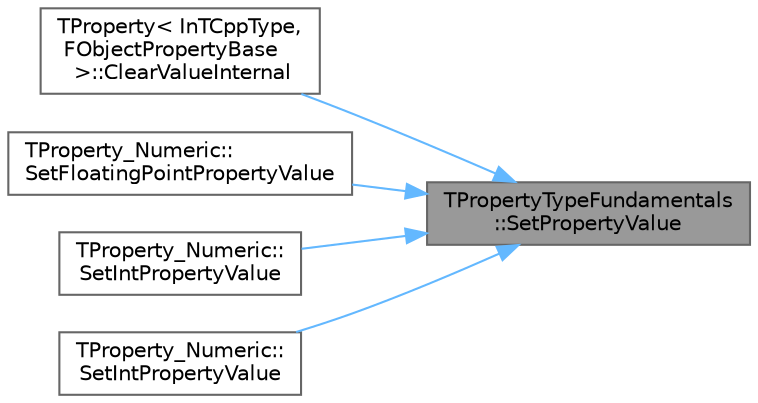 digraph "TPropertyTypeFundamentals::SetPropertyValue"
{
 // INTERACTIVE_SVG=YES
 // LATEX_PDF_SIZE
  bgcolor="transparent";
  edge [fontname=Helvetica,fontsize=10,labelfontname=Helvetica,labelfontsize=10];
  node [fontname=Helvetica,fontsize=10,shape=box,height=0.2,width=0.4];
  rankdir="RL";
  Node1 [id="Node000001",label="TPropertyTypeFundamentals\l::SetPropertyValue",height=0.2,width=0.4,color="gray40", fillcolor="grey60", style="filled", fontcolor="black",tooltip="Set the value of a property at an address."];
  Node1 -> Node2 [id="edge1_Node000001_Node000002",dir="back",color="steelblue1",style="solid",tooltip=" "];
  Node2 [id="Node000002",label="TProperty\< InTCppType,\l FObjectPropertyBase\l \>::ClearValueInternal",height=0.2,width=0.4,color="grey40", fillcolor="white", style="filled",URL="$d1/dc3/classTProperty.html#a9088a28d707c8eacc4bd7d483cbba239",tooltip=" "];
  Node1 -> Node3 [id="edge2_Node000001_Node000003",dir="back",color="steelblue1",style="solid",tooltip=" "];
  Node3 [id="Node000003",label="TProperty_Numeric::\lSetFloatingPointPropertyValue",height=0.2,width=0.4,color="grey40", fillcolor="white", style="filled",URL="$dc/d30/classTProperty__Numeric.html#a81e312ba88ba75f14944aeb0f41e5615",tooltip=" "];
  Node1 -> Node4 [id="edge3_Node000001_Node000004",dir="back",color="steelblue1",style="solid",tooltip=" "];
  Node4 [id="Node000004",label="TProperty_Numeric::\lSetIntPropertyValue",height=0.2,width=0.4,color="grey40", fillcolor="white", style="filled",URL="$dc/d30/classTProperty__Numeric.html#a265721d9f6aee2ea1eb3e7cd41de8edf",tooltip=" "];
  Node1 -> Node5 [id="edge4_Node000001_Node000005",dir="back",color="steelblue1",style="solid",tooltip=" "];
  Node5 [id="Node000005",label="TProperty_Numeric::\lSetIntPropertyValue",height=0.2,width=0.4,color="grey40", fillcolor="white", style="filled",URL="$dc/d30/classTProperty__Numeric.html#a43731b48d3c5eaca364aedc99c7a643c",tooltip=" "];
}
